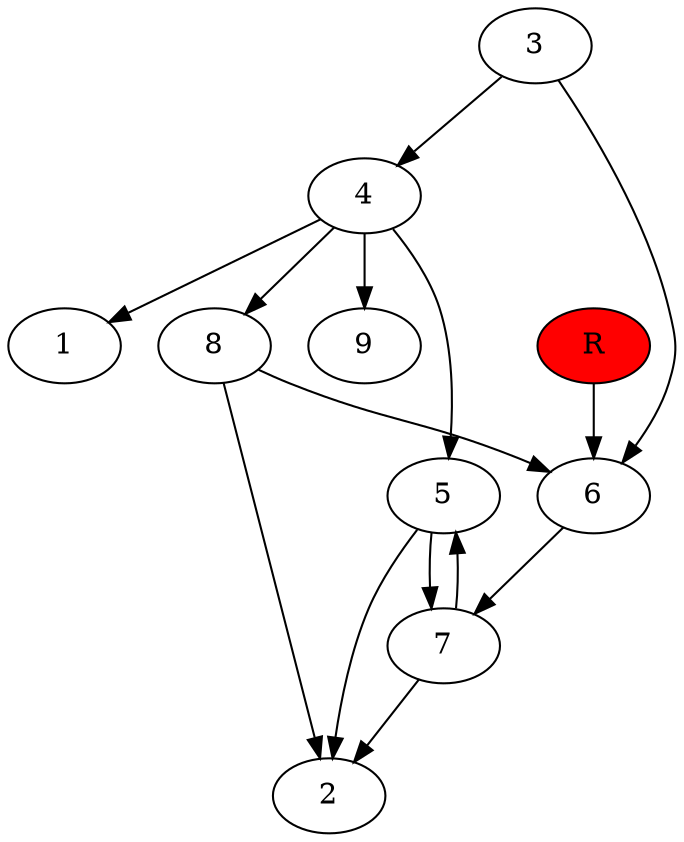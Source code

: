 digraph prb11189 {
	1
	2
	3
	4
	5
	6
	7
	8
	R [fillcolor="#ff0000" style=filled]
	3 -> 4
	3 -> 6
	4 -> 1
	4 -> 5
	4 -> 8
	4 -> 9
	5 -> 2
	5 -> 7
	6 -> 7
	7 -> 2
	7 -> 5
	8 -> 2
	8 -> 6
	R -> 6
}
